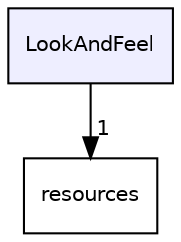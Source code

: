 digraph "/Users/michael/JUCE/projects/audealize-plugin/JUCE Modules/audealize_module/LookAndFeel" {
  compound=true
  node [ fontsize="10", fontname="Helvetica"];
  edge [ labelfontsize="10", labelfontname="Helvetica"];
  dir_22714967fff445414cf306eae0b9471b [shape=box, label="LookAndFeel", style="filled", fillcolor="#eeeeff", pencolor="black", URL="dir_22714967fff445414cf306eae0b9471b.html"];
  dir_0fc3f8f3ef96ce2d45d66d6e29832317 [shape=box label="resources" URL="dir_0fc3f8f3ef96ce2d45d66d6e29832317.html"];
  dir_22714967fff445414cf306eae0b9471b->dir_0fc3f8f3ef96ce2d45d66d6e29832317 [headlabel="1", labeldistance=1.5 headhref="dir_000002_000003.html"];
}
